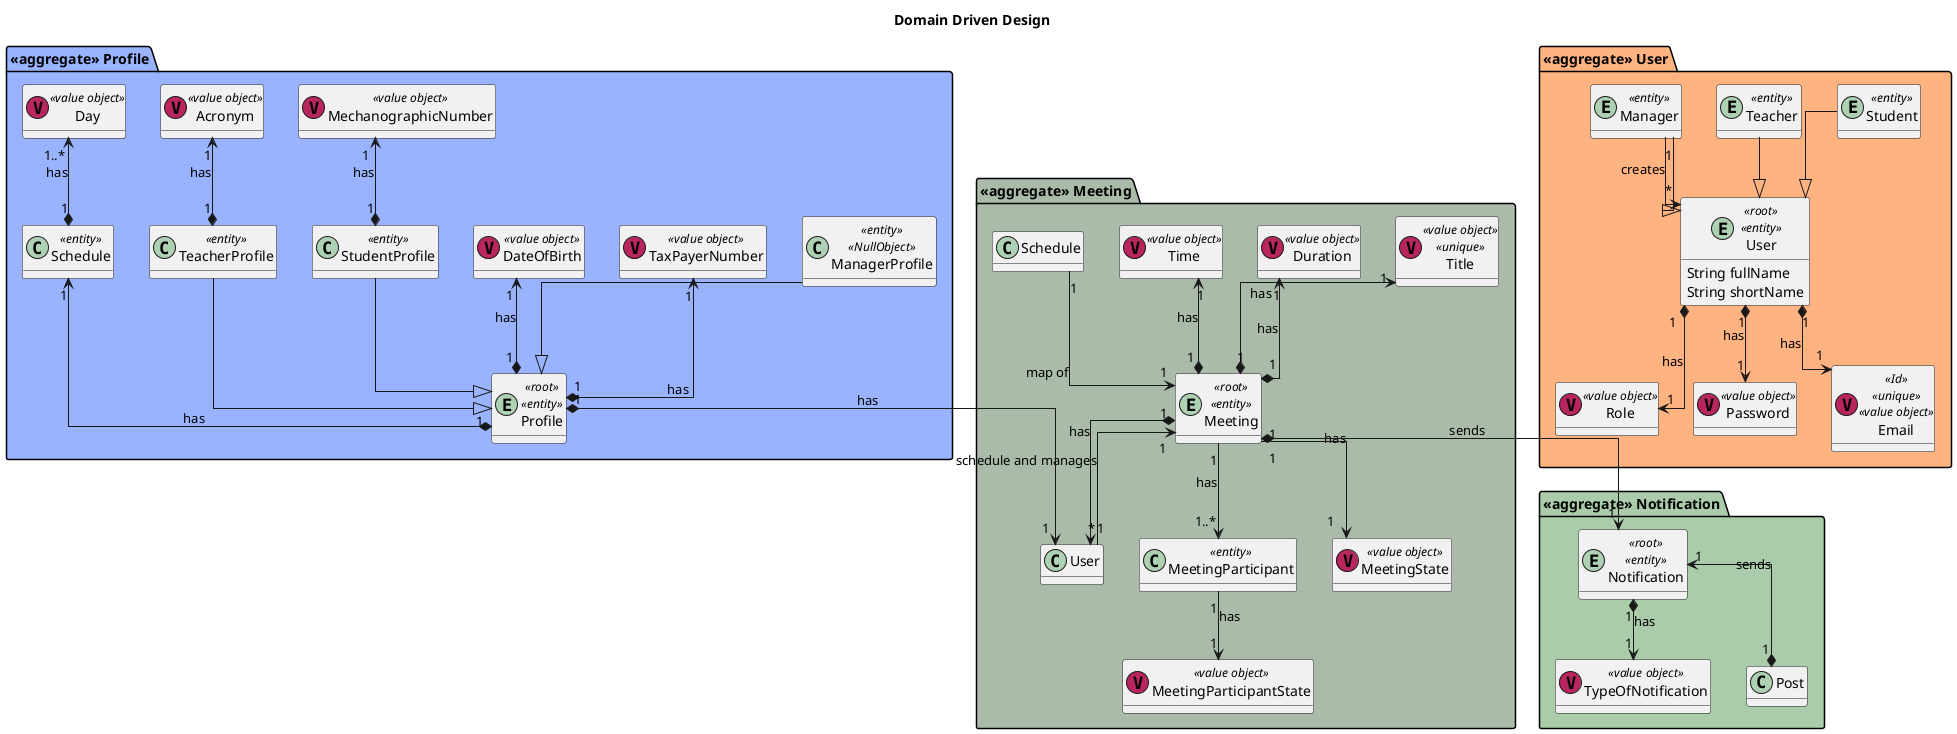 @startuml

hide methods

skinparam packageStyle rectangle
skinparam linetype ortho

top to bottom direction

title Domain Driven Design
package "<<aggregate>> Meeting" <<Folder>> #aabbaa {
   entity Meeting <<root>> <<entity>>{
    }

    class "Title" as MeetingTitle <<(V,#B8255F) value object>> <<unique>> {}
    class Duration <<(V,#B8255F) value object>> {}
    class Time <<(V,#B8255F) value object>> {}
    class MeetingState <<(V,#B8255F) value object>> {}
    class MeetingParticipant <<entity>> {}
    class MeetingParticipantState <<(V,#B8255F) value object>> {}

    Schedule "1" --> "1" Meeting : map of
    MeetingTitle "1" <--* "1" Meeting : has
    Duration "1" <--* "1" Meeting : has
    Time "1" <--* "1" Meeting : has
    Meeting "1" *--> "*" User : has
    Meeting "1" <-- "1" User : schedule and manages
    Meeting "1" --> "1" MeetingState : has
    Meeting "1" --> "1..*" MeetingParticipant : has
    MeetingParticipant "1" --> "1" MeetingParticipantState : has
}

package "<<aggregate>> Notification" <<Folder>> #aaccaa{
    entity Notification <<root>> <<entity>>{}
    class TypeOfNotification <<(V,#B8255F) value object>> {}

    Notification "1" *--> "1" TypeOfNotification : has
    Post "1" *-u-> "1" Notification : sends
    Meeting "1" *--> "1" Notification : sends
}
package "<<aggregate>> Profile" <<Folder>> #99b3ff {
   entity Profile <<root>> <<entity>>{}

    class TeacherProfile <<entity>> {}
    class StudentProfile <<entity>> {}
    class ManagerProfile <<entity>> <<NullObject>> {}
    class TaxPayerNumber <<(V,#B8255F) value object>> {}
    class DateOfBirth <<(V,#B8255F) value object>> {}
    class MechanographicNumber <<(V,#B8255F) value object>> {}
    class Acronym <<(V,#B8255F) value object>> {}
    class Schedule <<entity>> {}
    class "Day" as ProfileDay <<(V,#B8255F) value object>> {}

    TeacherProfile --|> Profile
    StudentProfile --|> Profile
    ManagerProfile --|> Profile
    TaxPayerNumber "1" <--* "1" Profile : has
    DateOfBirth "1" <--* "1" Profile : has
    MechanographicNumber "1" <--* "1" StudentProfile : has
    Acronym "1" <--* "1" TeacherProfile : has
    Schedule "1" <--* "1" Profile : has
    ProfileDay "1..*" <--* "1" Schedule : has
}
Profile "1" *--> "1" User : has
package "<<aggregate>> User" <<Folder>> #ffb380 {

   entity User <<root>> <<entity>>{
        String fullName
        String shortName
    }

    class Role <<(V,#B8255F) value object>> {}
    class Password <<(V,#B8255F) value object>> {}
    class Email <<Id>> <<unique>> <<(V,#B8255F) value object>>  {}
    entity Student <<entity>>{}
    entity Teacher <<entity>>{}
    entity Manager <<entity>>{}

    User "1" *--> "1" Email : has
    User "1" *--> "1" Password : has
    User "1" *--> "1" Role : has
    Manager "1" --> "*" User : creates
    Manager --|> User
    Student --|> User
    Teacher --|> User
}
@enduml